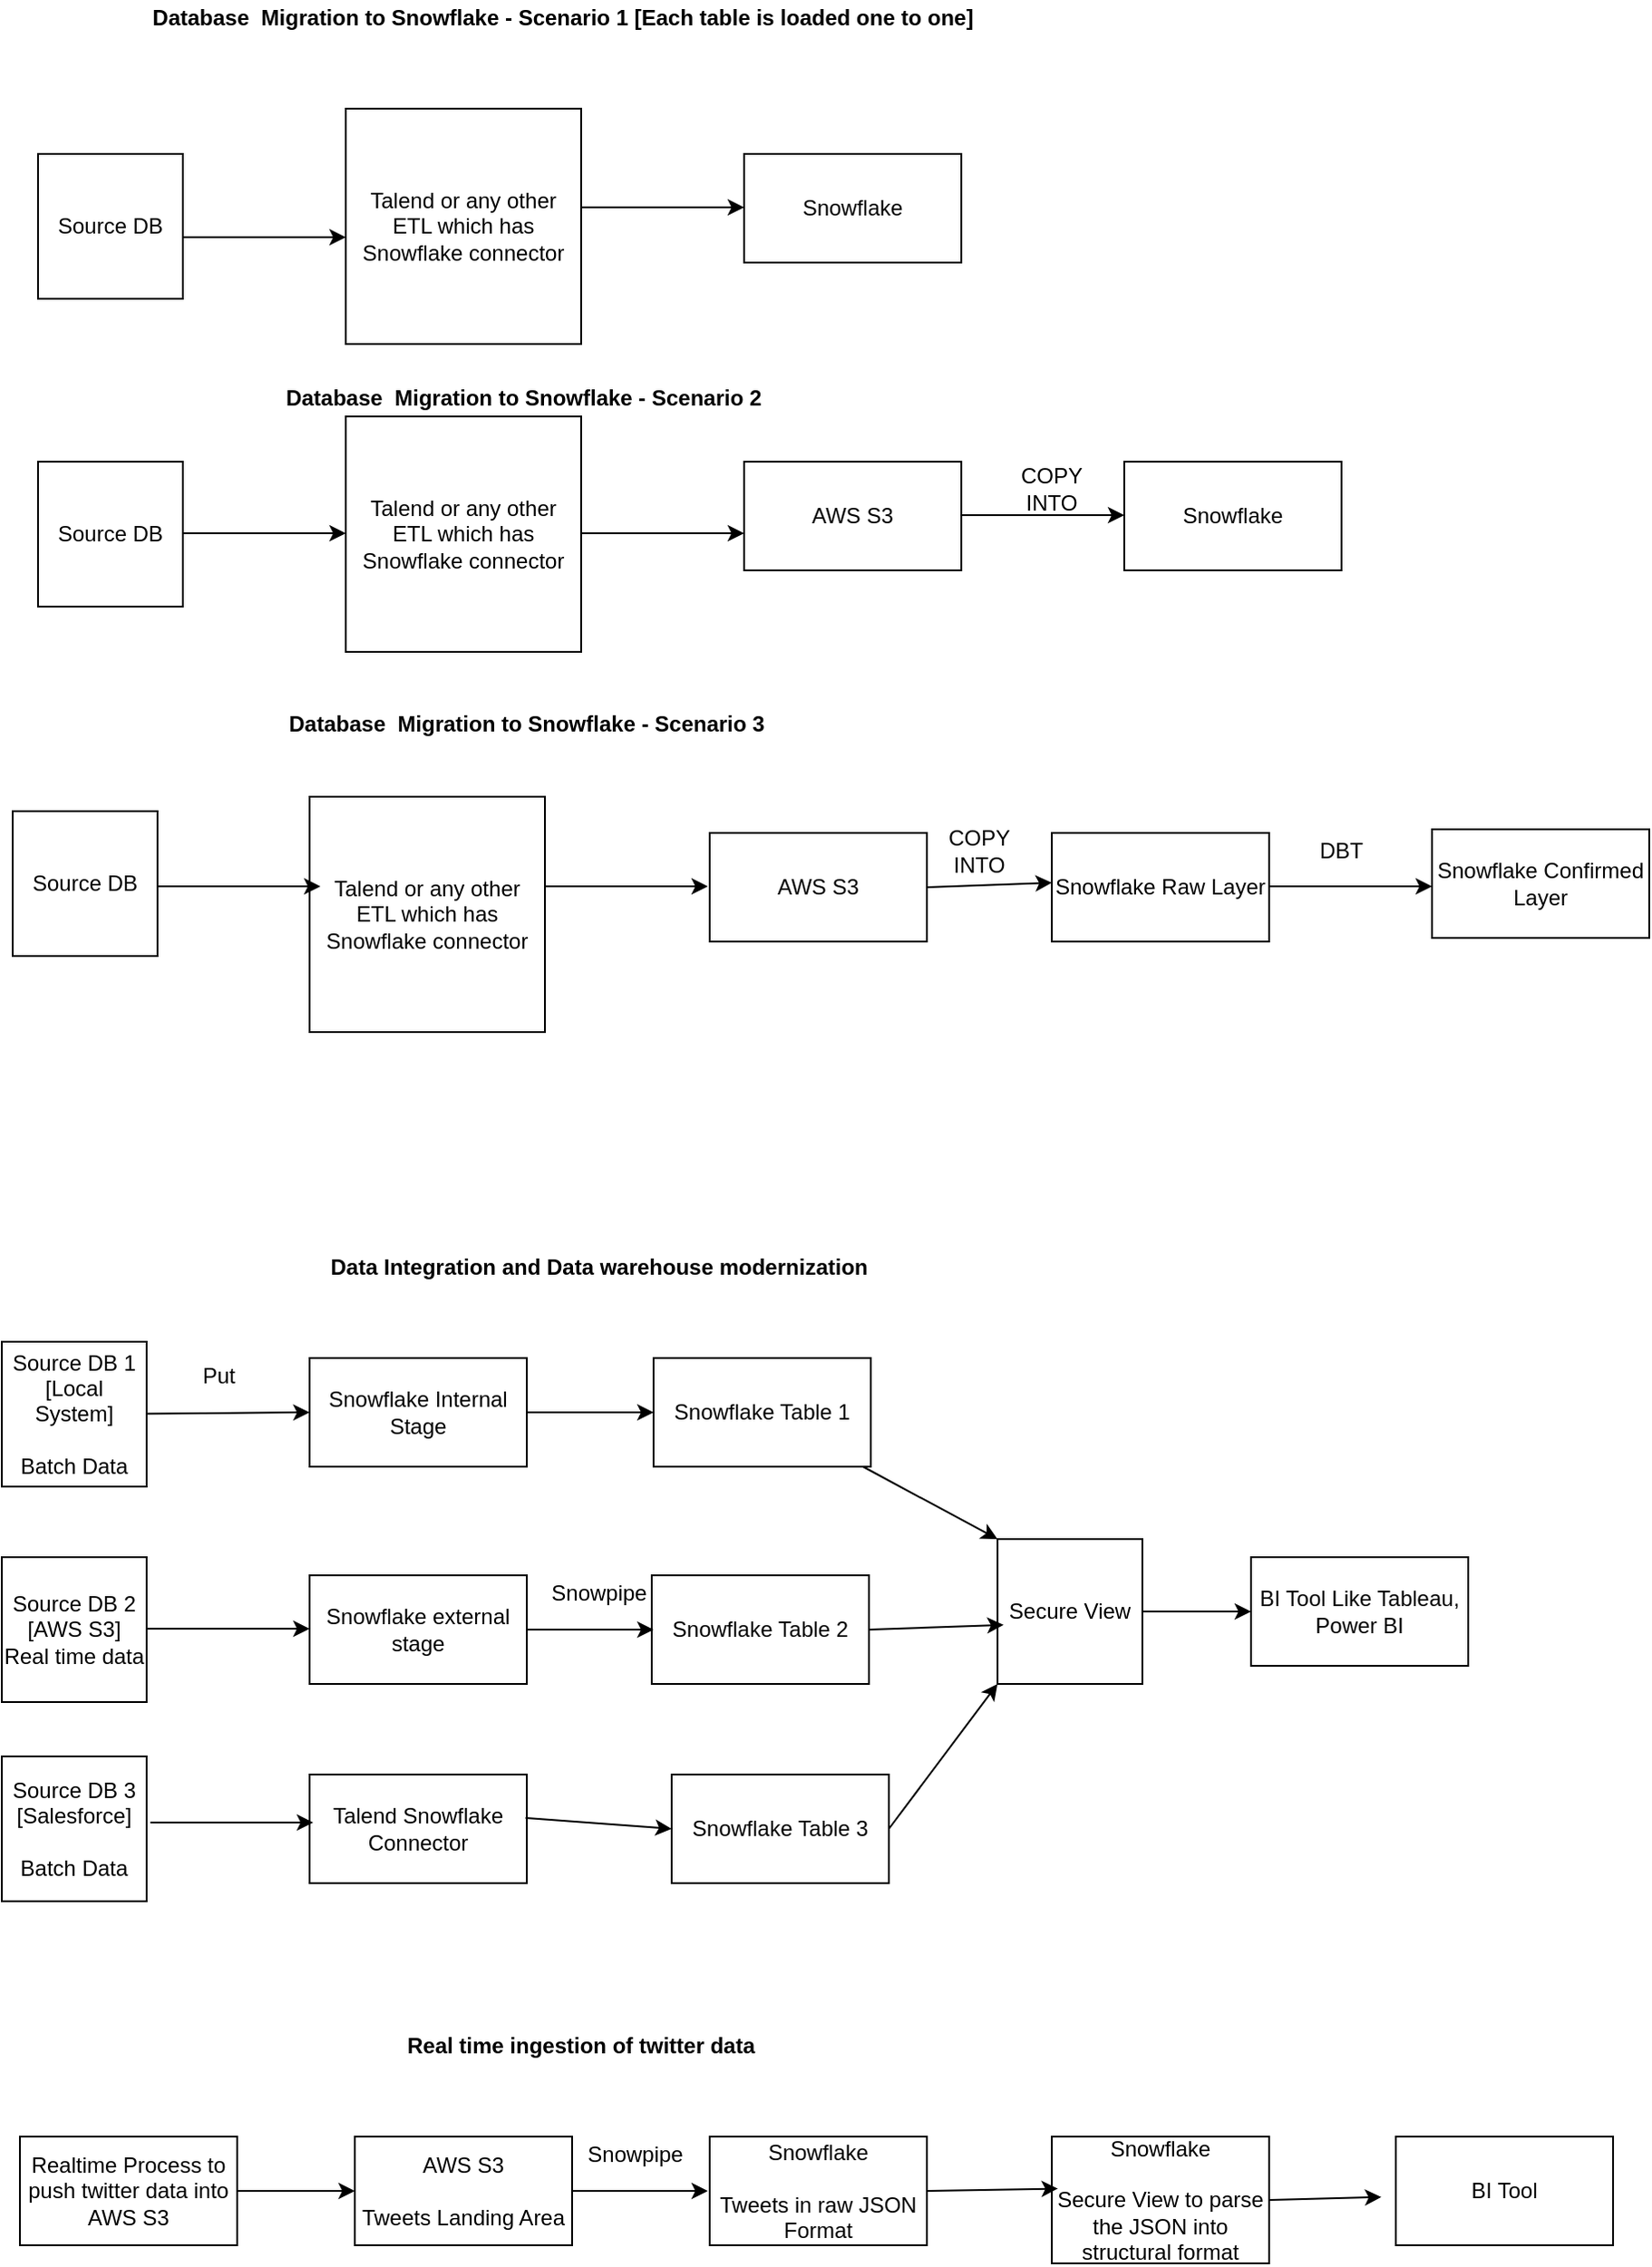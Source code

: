 <mxfile version="14.7.0" type="github">
  <diagram id="o9fViKnMFlY9FMs_aVHH" name="Page-1">
    <mxGraphModel dx="1022" dy="469" grid="1" gridSize="10" guides="1" tooltips="1" connect="1" arrows="1" fold="1" page="1" pageScale="1" pageWidth="850" pageHeight="1100" math="0" shadow="0">
      <root>
        <mxCell id="0" />
        <mxCell id="1" parent="0" />
        <mxCell id="tELlXAjIOlv9CS_jlUOX-1" value="Source DB" style="whiteSpace=wrap;html=1;aspect=fixed;" vertex="1" parent="1">
          <mxGeometry x="50" y="105" width="80" height="80" as="geometry" />
        </mxCell>
        <mxCell id="tELlXAjIOlv9CS_jlUOX-2" value="Database&amp;nbsp; Migration to Snowflake - Scenario 1 [Each table is loaded one to one]" style="text;html=1;strokeColor=none;fillColor=none;align=center;verticalAlign=middle;whiteSpace=wrap;rounded=0;fontStyle=1" vertex="1" parent="1">
          <mxGeometry x="60" y="20" width="560" height="20" as="geometry" />
        </mxCell>
        <mxCell id="tELlXAjIOlv9CS_jlUOX-3" value="Talend or any other ETL which has Snowflake connector" style="whiteSpace=wrap;html=1;aspect=fixed;" vertex="1" parent="1">
          <mxGeometry x="220" y="80" width="130" height="130" as="geometry" />
        </mxCell>
        <mxCell id="tELlXAjIOlv9CS_jlUOX-4" value="Snowflake" style="rounded=0;whiteSpace=wrap;html=1;" vertex="1" parent="1">
          <mxGeometry x="440" y="105" width="120" height="60" as="geometry" />
        </mxCell>
        <mxCell id="tELlXAjIOlv9CS_jlUOX-5" value="Database&amp;nbsp; Migration to Snowflake - Scenario 2&amp;nbsp;" style="text;html=1;strokeColor=none;fillColor=none;align=center;verticalAlign=middle;whiteSpace=wrap;rounded=0;fontStyle=1" vertex="1" parent="1">
          <mxGeometry x="40" y="230" width="560" height="20" as="geometry" />
        </mxCell>
        <mxCell id="tELlXAjIOlv9CS_jlUOX-6" value="Source DB" style="whiteSpace=wrap;html=1;aspect=fixed;" vertex="1" parent="1">
          <mxGeometry x="50" y="275" width="80" height="80" as="geometry" />
        </mxCell>
        <mxCell id="tELlXAjIOlv9CS_jlUOX-7" value="Talend or any other ETL which has Snowflake connector" style="whiteSpace=wrap;html=1;aspect=fixed;" vertex="1" parent="1">
          <mxGeometry x="220" y="250" width="130" height="130" as="geometry" />
        </mxCell>
        <mxCell id="tELlXAjIOlv9CS_jlUOX-8" value="AWS S3" style="rounded=0;whiteSpace=wrap;html=1;" vertex="1" parent="1">
          <mxGeometry x="440" y="275" width="120" height="60" as="geometry" />
        </mxCell>
        <mxCell id="tELlXAjIOlv9CS_jlUOX-9" value="Snowflake" style="rounded=0;whiteSpace=wrap;html=1;" vertex="1" parent="1">
          <mxGeometry x="650" y="275" width="120" height="60" as="geometry" />
        </mxCell>
        <mxCell id="tELlXAjIOlv9CS_jlUOX-10" value="Database&amp;nbsp; Migration to Snowflake - Scenario 3" style="text;html=1;strokeColor=none;fillColor=none;align=center;verticalAlign=middle;whiteSpace=wrap;rounded=0;fontStyle=1" vertex="1" parent="1">
          <mxGeometry x="40" y="410" width="560" height="20" as="geometry" />
        </mxCell>
        <mxCell id="tELlXAjIOlv9CS_jlUOX-11" value="Source DB" style="whiteSpace=wrap;html=1;aspect=fixed;" vertex="1" parent="1">
          <mxGeometry x="36" y="468" width="80" height="80" as="geometry" />
        </mxCell>
        <mxCell id="tELlXAjIOlv9CS_jlUOX-12" value="Talend or any other ETL which has Snowflake connector" style="whiteSpace=wrap;html=1;aspect=fixed;" vertex="1" parent="1">
          <mxGeometry x="200" y="460" width="130" height="130" as="geometry" />
        </mxCell>
        <mxCell id="tELlXAjIOlv9CS_jlUOX-13" value="AWS S3" style="rounded=0;whiteSpace=wrap;html=1;" vertex="1" parent="1">
          <mxGeometry x="421" y="480" width="120" height="60" as="geometry" />
        </mxCell>
        <mxCell id="tELlXAjIOlv9CS_jlUOX-14" value="Snowflake Raw Layer" style="rounded=0;whiteSpace=wrap;html=1;" vertex="1" parent="1">
          <mxGeometry x="610" y="480" width="120" height="60" as="geometry" />
        </mxCell>
        <mxCell id="tELlXAjIOlv9CS_jlUOX-15" value="Snowflake Confirmed Layer" style="rounded=0;whiteSpace=wrap;html=1;" vertex="1" parent="1">
          <mxGeometry x="820" y="478" width="120" height="60" as="geometry" />
        </mxCell>
        <mxCell id="tELlXAjIOlv9CS_jlUOX-16" value="Data Integration and Data warehouse modernization" style="text;html=1;strokeColor=none;fillColor=none;align=center;verticalAlign=middle;whiteSpace=wrap;rounded=0;fontStyle=1" vertex="1" parent="1">
          <mxGeometry x="80" y="710" width="560" height="20" as="geometry" />
        </mxCell>
        <mxCell id="tELlXAjIOlv9CS_jlUOX-17" value="Source DB 1&lt;br&gt;[Local System]&lt;br&gt;&lt;br&gt;Batch Data" style="whiteSpace=wrap;html=1;aspect=fixed;" vertex="1" parent="1">
          <mxGeometry x="30" y="761" width="80" height="80" as="geometry" />
        </mxCell>
        <mxCell id="tELlXAjIOlv9CS_jlUOX-18" value="Source DB 3&lt;br&gt;[Salesforce]&lt;br&gt;&lt;br&gt;Batch Data" style="whiteSpace=wrap;html=1;aspect=fixed;" vertex="1" parent="1">
          <mxGeometry x="30" y="990" width="80" height="80" as="geometry" />
        </mxCell>
        <mxCell id="tELlXAjIOlv9CS_jlUOX-19" value="Source DB 2&lt;br&gt;[AWS S3]&lt;br&gt;Real time data" style="whiteSpace=wrap;html=1;aspect=fixed;" vertex="1" parent="1">
          <mxGeometry x="30" y="880" width="80" height="80" as="geometry" />
        </mxCell>
        <mxCell id="tELlXAjIOlv9CS_jlUOX-20" value="" style="endArrow=classic;html=1;" edge="1" parent="1">
          <mxGeometry width="50" height="50" relative="1" as="geometry">
            <mxPoint x="130" y="151" as="sourcePoint" />
            <mxPoint x="220" y="151" as="targetPoint" />
            <Array as="points">
              <mxPoint x="220" y="151" />
            </Array>
          </mxGeometry>
        </mxCell>
        <mxCell id="tELlXAjIOlv9CS_jlUOX-22" value="" style="endArrow=classic;html=1;" edge="1" parent="1">
          <mxGeometry width="50" height="50" relative="1" as="geometry">
            <mxPoint x="350" y="134.5" as="sourcePoint" />
            <mxPoint x="440" y="134.5" as="targetPoint" />
            <Array as="points">
              <mxPoint x="440" y="134.5" />
            </Array>
          </mxGeometry>
        </mxCell>
        <mxCell id="tELlXAjIOlv9CS_jlUOX-23" value="" style="endArrow=classic;html=1;" edge="1" parent="1">
          <mxGeometry width="50" height="50" relative="1" as="geometry">
            <mxPoint x="130" y="314.5" as="sourcePoint" />
            <mxPoint x="220" y="314.5" as="targetPoint" />
            <Array as="points">
              <mxPoint x="220" y="314.5" />
            </Array>
          </mxGeometry>
        </mxCell>
        <mxCell id="tELlXAjIOlv9CS_jlUOX-24" value="" style="endArrow=classic;html=1;" edge="1" parent="1">
          <mxGeometry width="50" height="50" relative="1" as="geometry">
            <mxPoint x="350" y="314.5" as="sourcePoint" />
            <mxPoint x="440" y="314.5" as="targetPoint" />
            <Array as="points">
              <mxPoint x="440" y="314.5" />
            </Array>
          </mxGeometry>
        </mxCell>
        <mxCell id="tELlXAjIOlv9CS_jlUOX-25" value="" style="endArrow=classic;html=1;" edge="1" parent="1">
          <mxGeometry width="50" height="50" relative="1" as="geometry">
            <mxPoint x="560" y="304.5" as="sourcePoint" />
            <mxPoint x="650" y="304.5" as="targetPoint" />
            <Array as="points">
              <mxPoint x="650" y="304.5" />
            </Array>
          </mxGeometry>
        </mxCell>
        <mxCell id="tELlXAjIOlv9CS_jlUOX-26" value="COPY INTO" style="text;html=1;strokeColor=none;fillColor=none;align=center;verticalAlign=middle;whiteSpace=wrap;rounded=0;" vertex="1" parent="1">
          <mxGeometry x="590" y="280" width="40" height="20" as="geometry" />
        </mxCell>
        <mxCell id="tELlXAjIOlv9CS_jlUOX-27" value="" style="endArrow=classic;html=1;" edge="1" parent="1">
          <mxGeometry width="50" height="50" relative="1" as="geometry">
            <mxPoint x="116" y="509.5" as="sourcePoint" />
            <mxPoint x="206" y="509.5" as="targetPoint" />
            <Array as="points">
              <mxPoint x="206" y="509.5" />
            </Array>
          </mxGeometry>
        </mxCell>
        <mxCell id="tELlXAjIOlv9CS_jlUOX-28" value="" style="endArrow=classic;html=1;" edge="1" parent="1">
          <mxGeometry width="50" height="50" relative="1" as="geometry">
            <mxPoint x="330" y="509.5" as="sourcePoint" />
            <mxPoint x="420" y="509.5" as="targetPoint" />
            <Array as="points">
              <mxPoint x="420" y="509.5" />
            </Array>
          </mxGeometry>
        </mxCell>
        <mxCell id="tELlXAjIOlv9CS_jlUOX-29" value="" style="endArrow=classic;html=1;exitX=1;exitY=0.5;exitDx=0;exitDy=0;" edge="1" parent="1" source="tELlXAjIOlv9CS_jlUOX-13">
          <mxGeometry width="50" height="50" relative="1" as="geometry">
            <mxPoint x="520" y="507.5" as="sourcePoint" />
            <mxPoint x="610" y="507.5" as="targetPoint" />
            <Array as="points">
              <mxPoint x="610" y="507.5" />
            </Array>
          </mxGeometry>
        </mxCell>
        <mxCell id="tELlXAjIOlv9CS_jlUOX-30" value="COPY INTO" style="text;html=1;strokeColor=none;fillColor=none;align=center;verticalAlign=middle;whiteSpace=wrap;rounded=0;" vertex="1" parent="1">
          <mxGeometry x="550" y="480" width="40" height="20" as="geometry" />
        </mxCell>
        <mxCell id="tELlXAjIOlv9CS_jlUOX-31" value="" style="endArrow=classic;html=1;" edge="1" parent="1">
          <mxGeometry width="50" height="50" relative="1" as="geometry">
            <mxPoint x="730" y="509.5" as="sourcePoint" />
            <mxPoint x="820" y="509.5" as="targetPoint" />
            <Array as="points">
              <mxPoint x="820" y="509.5" />
            </Array>
          </mxGeometry>
        </mxCell>
        <mxCell id="tELlXAjIOlv9CS_jlUOX-32" value="DBT" style="text;html=1;strokeColor=none;fillColor=none;align=center;verticalAlign=middle;whiteSpace=wrap;rounded=0;" vertex="1" parent="1">
          <mxGeometry x="750" y="480" width="40" height="20" as="geometry" />
        </mxCell>
        <mxCell id="tELlXAjIOlv9CS_jlUOX-33" value="Snowflake Internal Stage" style="rounded=0;whiteSpace=wrap;html=1;" vertex="1" parent="1">
          <mxGeometry x="200" y="770" width="120" height="60" as="geometry" />
        </mxCell>
        <mxCell id="tELlXAjIOlv9CS_jlUOX-34" value="Snowflake external stage" style="rounded=0;whiteSpace=wrap;html=1;" vertex="1" parent="1">
          <mxGeometry x="200" y="890" width="120" height="60" as="geometry" />
        </mxCell>
        <mxCell id="tELlXAjIOlv9CS_jlUOX-35" value="" style="endArrow=classic;html=1;entryX=0;entryY=0.5;entryDx=0;entryDy=0;" edge="1" parent="1" source="tELlXAjIOlv9CS_jlUOX-17" target="tELlXAjIOlv9CS_jlUOX-33">
          <mxGeometry width="50" height="50" relative="1" as="geometry">
            <mxPoint x="290" y="840" as="sourcePoint" />
            <mxPoint x="340" y="790" as="targetPoint" />
          </mxGeometry>
        </mxCell>
        <mxCell id="tELlXAjIOlv9CS_jlUOX-36" value="Put" style="text;html=1;strokeColor=none;fillColor=none;align=center;verticalAlign=middle;whiteSpace=wrap;rounded=0;" vertex="1" parent="1">
          <mxGeometry x="130" y="770" width="40" height="20" as="geometry" />
        </mxCell>
        <mxCell id="tELlXAjIOlv9CS_jlUOX-38" value="" style="endArrow=classic;html=1;entryX=0;entryY=0.5;entryDx=0;entryDy=0;" edge="1" parent="1">
          <mxGeometry width="50" height="50" relative="1" as="geometry">
            <mxPoint x="110" y="919.5" as="sourcePoint" />
            <mxPoint x="200" y="919.5" as="targetPoint" />
          </mxGeometry>
        </mxCell>
        <mxCell id="tELlXAjIOlv9CS_jlUOX-40" value="Talend Snowflake Connector" style="rounded=0;whiteSpace=wrap;html=1;" vertex="1" parent="1">
          <mxGeometry x="200" y="1000" width="120" height="60" as="geometry" />
        </mxCell>
        <mxCell id="tELlXAjIOlv9CS_jlUOX-41" value="" style="endArrow=classic;html=1;entryX=0;entryY=0.5;entryDx=0;entryDy=0;" edge="1" parent="1">
          <mxGeometry width="50" height="50" relative="1" as="geometry">
            <mxPoint x="112" y="1026.5" as="sourcePoint" />
            <mxPoint x="202" y="1026.5" as="targetPoint" />
          </mxGeometry>
        </mxCell>
        <mxCell id="tELlXAjIOlv9CS_jlUOX-42" value="Snowflake Table 3" style="rounded=0;whiteSpace=wrap;html=1;" vertex="1" parent="1">
          <mxGeometry x="400" y="1000" width="120" height="60" as="geometry" />
        </mxCell>
        <mxCell id="tELlXAjIOlv9CS_jlUOX-43" value="Snowflake Table 2" style="rounded=0;whiteSpace=wrap;html=1;" vertex="1" parent="1">
          <mxGeometry x="389" y="890" width="120" height="60" as="geometry" />
        </mxCell>
        <mxCell id="tELlXAjIOlv9CS_jlUOX-44" value="Snowflake Table 1" style="rounded=0;whiteSpace=wrap;html=1;" vertex="1" parent="1">
          <mxGeometry x="390" y="770" width="120" height="60" as="geometry" />
        </mxCell>
        <mxCell id="tELlXAjIOlv9CS_jlUOX-45" value="" style="endArrow=classic;html=1;exitX=1;exitY=0.5;exitDx=0;exitDy=0;" edge="1" parent="1" source="tELlXAjIOlv9CS_jlUOX-33">
          <mxGeometry width="50" height="50" relative="1" as="geometry">
            <mxPoint x="340" y="850" as="sourcePoint" />
            <mxPoint x="390" y="800" as="targetPoint" />
          </mxGeometry>
        </mxCell>
        <mxCell id="tELlXAjIOlv9CS_jlUOX-46" value="" style="endArrow=classic;html=1;exitX=1;exitY=0.5;exitDx=0;exitDy=0;" edge="1" parent="1" source="tELlXAjIOlv9CS_jlUOX-34">
          <mxGeometry width="50" height="50" relative="1" as="geometry">
            <mxPoint x="340" y="970" as="sourcePoint" />
            <mxPoint x="390" y="920" as="targetPoint" />
          </mxGeometry>
        </mxCell>
        <mxCell id="tELlXAjIOlv9CS_jlUOX-47" value="" style="endArrow=classic;html=1;exitX=0.994;exitY=0.4;exitDx=0;exitDy=0;exitPerimeter=0;entryX=0;entryY=0.5;entryDx=0;entryDy=0;" edge="1" parent="1" source="tELlXAjIOlv9CS_jlUOX-40" target="tELlXAjIOlv9CS_jlUOX-42">
          <mxGeometry width="50" height="50" relative="1" as="geometry">
            <mxPoint x="340" y="1070" as="sourcePoint" />
            <mxPoint x="390" y="1020" as="targetPoint" />
          </mxGeometry>
        </mxCell>
        <mxCell id="tELlXAjIOlv9CS_jlUOX-48" value="Secure View" style="whiteSpace=wrap;html=1;aspect=fixed;" vertex="1" parent="1">
          <mxGeometry x="580" y="870" width="80" height="80" as="geometry" />
        </mxCell>
        <mxCell id="tELlXAjIOlv9CS_jlUOX-49" value="BI Tool Like Tableau, Power BI" style="rounded=0;whiteSpace=wrap;html=1;" vertex="1" parent="1">
          <mxGeometry x="720" y="880" width="120" height="60" as="geometry" />
        </mxCell>
        <mxCell id="tELlXAjIOlv9CS_jlUOX-50" value="" style="endArrow=classic;html=1;entryX=0;entryY=0;entryDx=0;entryDy=0;" edge="1" parent="1" source="tELlXAjIOlv9CS_jlUOX-44" target="tELlXAjIOlv9CS_jlUOX-48">
          <mxGeometry width="50" height="50" relative="1" as="geometry">
            <mxPoint x="530" y="850" as="sourcePoint" />
            <mxPoint x="580" y="800" as="targetPoint" />
          </mxGeometry>
        </mxCell>
        <mxCell id="tELlXAjIOlv9CS_jlUOX-51" value="" style="endArrow=classic;html=1;exitX=1;exitY=0.5;exitDx=0;exitDy=0;entryX=0.042;entryY=0.592;entryDx=0;entryDy=0;entryPerimeter=0;" edge="1" parent="1" source="tELlXAjIOlv9CS_jlUOX-43" target="tELlXAjIOlv9CS_jlUOX-48">
          <mxGeometry width="50" height="50" relative="1" as="geometry">
            <mxPoint x="500" y="960" as="sourcePoint" />
            <mxPoint x="550" y="910" as="targetPoint" />
          </mxGeometry>
        </mxCell>
        <mxCell id="tELlXAjIOlv9CS_jlUOX-52" value="" style="endArrow=classic;html=1;exitX=1;exitY=0.5;exitDx=0;exitDy=0;entryX=0;entryY=1;entryDx=0;entryDy=0;" edge="1" parent="1" source="tELlXAjIOlv9CS_jlUOX-42" target="tELlXAjIOlv9CS_jlUOX-48">
          <mxGeometry width="50" height="50" relative="1" as="geometry">
            <mxPoint x="570" y="1050" as="sourcePoint" />
            <mxPoint x="620" y="1000" as="targetPoint" />
          </mxGeometry>
        </mxCell>
        <mxCell id="tELlXAjIOlv9CS_jlUOX-53" value="" style="endArrow=classic;html=1;exitX=1;exitY=0.5;exitDx=0;exitDy=0;" edge="1" parent="1" source="tELlXAjIOlv9CS_jlUOX-48">
          <mxGeometry width="50" height="50" relative="1" as="geometry">
            <mxPoint x="670" y="940" as="sourcePoint" />
            <mxPoint x="720" y="910" as="targetPoint" />
          </mxGeometry>
        </mxCell>
        <mxCell id="tELlXAjIOlv9CS_jlUOX-54" value="Snowpipe" style="text;html=1;strokeColor=none;fillColor=none;align=center;verticalAlign=middle;whiteSpace=wrap;rounded=0;" vertex="1" parent="1">
          <mxGeometry x="340" y="890" width="40" height="20" as="geometry" />
        </mxCell>
        <mxCell id="tELlXAjIOlv9CS_jlUOX-55" value="Real time ingestion of twitter data" style="text;html=1;strokeColor=none;fillColor=none;align=center;verticalAlign=middle;whiteSpace=wrap;rounded=0;fontStyle=1" vertex="1" parent="1">
          <mxGeometry x="70" y="1140" width="560" height="20" as="geometry" />
        </mxCell>
        <mxCell id="tELlXAjIOlv9CS_jlUOX-56" value="Realtime Process to push twitter data into AWS S3" style="rounded=0;whiteSpace=wrap;html=1;" vertex="1" parent="1">
          <mxGeometry x="40" y="1200" width="120" height="60" as="geometry" />
        </mxCell>
        <mxCell id="tELlXAjIOlv9CS_jlUOX-57" value="AWS S3&lt;br&gt;&lt;br&gt;Tweets Landing Area" style="rounded=0;whiteSpace=wrap;html=1;" vertex="1" parent="1">
          <mxGeometry x="225" y="1200" width="120" height="60" as="geometry" />
        </mxCell>
        <mxCell id="tELlXAjIOlv9CS_jlUOX-58" value="Snowflake&lt;br&gt;&lt;br&gt;Tweets in raw JSON Format" style="rounded=0;whiteSpace=wrap;html=1;" vertex="1" parent="1">
          <mxGeometry x="421" y="1200" width="120" height="60" as="geometry" />
        </mxCell>
        <mxCell id="tELlXAjIOlv9CS_jlUOX-59" value="Snowflake&lt;br&gt;&lt;br&gt;Secure View to parse the JSON into structural format" style="rounded=0;whiteSpace=wrap;html=1;" vertex="1" parent="1">
          <mxGeometry x="610" y="1200" width="120" height="70" as="geometry" />
        </mxCell>
        <mxCell id="tELlXAjIOlv9CS_jlUOX-60" value="BI Tool" style="rounded=0;whiteSpace=wrap;html=1;" vertex="1" parent="1">
          <mxGeometry x="800" y="1200" width="120" height="60" as="geometry" />
        </mxCell>
        <mxCell id="tELlXAjIOlv9CS_jlUOX-61" value="" style="endArrow=classic;html=1;entryX=0;entryY=0.5;entryDx=0;entryDy=0;exitX=1;exitY=0.5;exitDx=0;exitDy=0;" edge="1" parent="1" source="tELlXAjIOlv9CS_jlUOX-56" target="tELlXAjIOlv9CS_jlUOX-57">
          <mxGeometry width="50" height="50" relative="1" as="geometry">
            <mxPoint x="160" y="1240" as="sourcePoint" />
            <mxPoint x="210" y="1190" as="targetPoint" />
          </mxGeometry>
        </mxCell>
        <mxCell id="tELlXAjIOlv9CS_jlUOX-62" value="" style="endArrow=classic;html=1;exitX=1;exitY=0.5;exitDx=0;exitDy=0;" edge="1" parent="1" source="tELlXAjIOlv9CS_jlUOX-57">
          <mxGeometry width="50" height="50" relative="1" as="geometry">
            <mxPoint x="350" y="1250" as="sourcePoint" />
            <mxPoint x="420" y="1230" as="targetPoint" />
          </mxGeometry>
        </mxCell>
        <mxCell id="tELlXAjIOlv9CS_jlUOX-63" value="" style="endArrow=classic;html=1;exitX=1;exitY=0.5;exitDx=0;exitDy=0;entryX=0.028;entryY=0.41;entryDx=0;entryDy=0;entryPerimeter=0;" edge="1" parent="1" source="tELlXAjIOlv9CS_jlUOX-58" target="tELlXAjIOlv9CS_jlUOX-59">
          <mxGeometry width="50" height="50" relative="1" as="geometry">
            <mxPoint x="550" y="1250" as="sourcePoint" />
            <mxPoint x="600" y="1200" as="targetPoint" />
          </mxGeometry>
        </mxCell>
        <mxCell id="tELlXAjIOlv9CS_jlUOX-64" value="" style="endArrow=classic;html=1;exitX=1;exitY=0.5;exitDx=0;exitDy=0;entryX=-0.067;entryY=0.556;entryDx=0;entryDy=0;entryPerimeter=0;" edge="1" parent="1" source="tELlXAjIOlv9CS_jlUOX-59" target="tELlXAjIOlv9CS_jlUOX-60">
          <mxGeometry width="50" height="50" relative="1" as="geometry">
            <mxPoint x="740" y="1260" as="sourcePoint" />
            <mxPoint x="790" y="1210" as="targetPoint" />
          </mxGeometry>
        </mxCell>
        <mxCell id="tELlXAjIOlv9CS_jlUOX-65" value="Snowpipe" style="text;html=1;strokeColor=none;fillColor=none;align=center;verticalAlign=middle;whiteSpace=wrap;rounded=0;" vertex="1" parent="1">
          <mxGeometry x="360" y="1200" width="40" height="20" as="geometry" />
        </mxCell>
      </root>
    </mxGraphModel>
  </diagram>
</mxfile>
